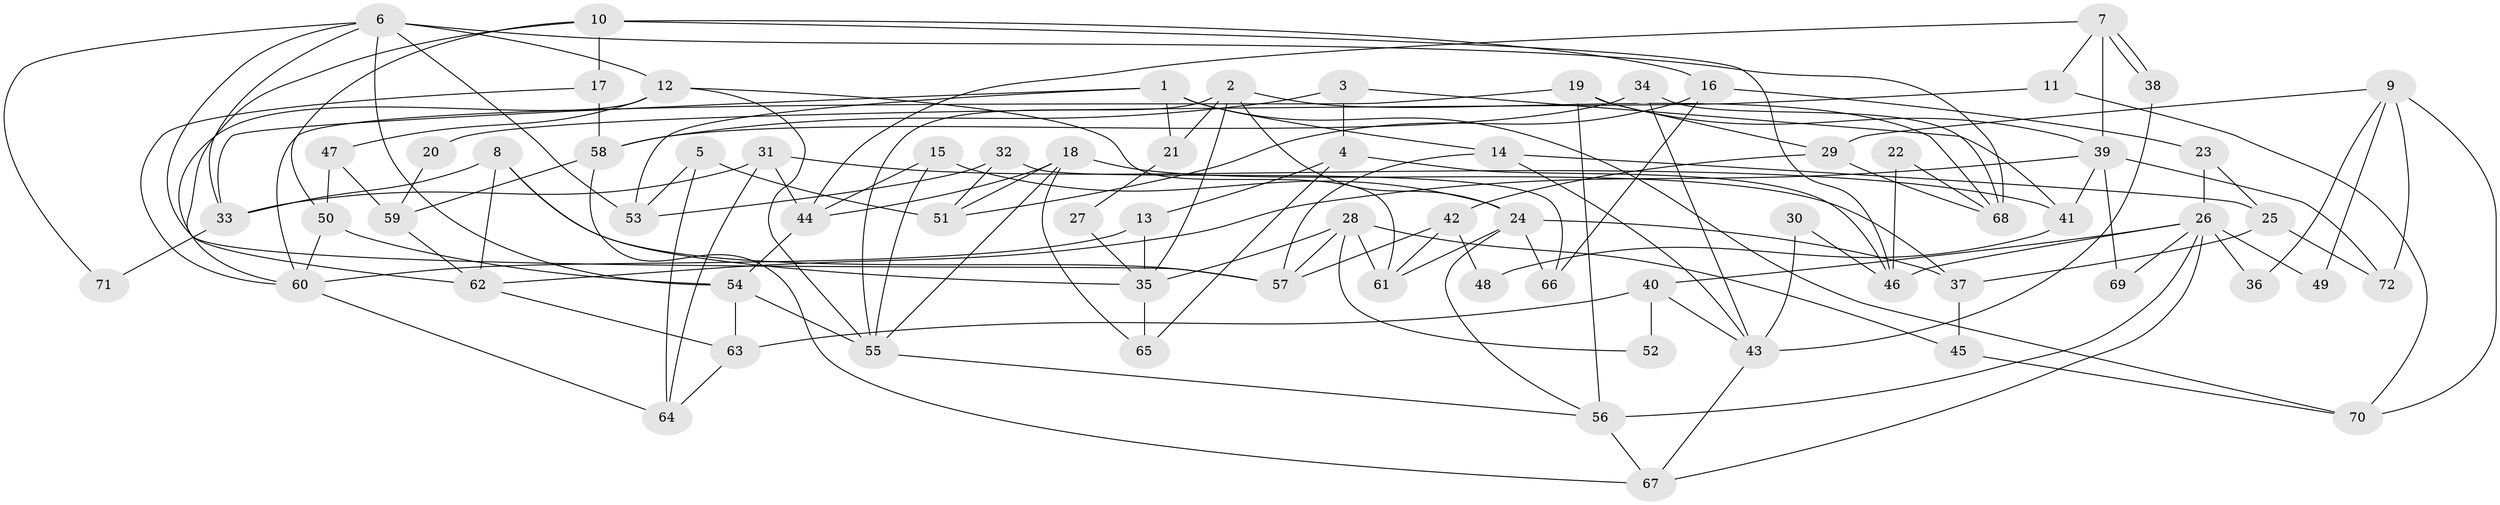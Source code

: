 // coarse degree distribution, {4: 0.09090909090909091, 3: 0.06818181818181818, 7: 0.11363636363636363, 5: 0.2727272727272727, 2: 0.1590909090909091, 8: 0.06818181818181818, 6: 0.18181818181818182, 9: 0.022727272727272728, 1: 0.022727272727272728}
// Generated by graph-tools (version 1.1) at 2025/37/03/04/25 23:37:15]
// undirected, 72 vertices, 144 edges
graph export_dot {
  node [color=gray90,style=filled];
  1;
  2;
  3;
  4;
  5;
  6;
  7;
  8;
  9;
  10;
  11;
  12;
  13;
  14;
  15;
  16;
  17;
  18;
  19;
  20;
  21;
  22;
  23;
  24;
  25;
  26;
  27;
  28;
  29;
  30;
  31;
  32;
  33;
  34;
  35;
  36;
  37;
  38;
  39;
  40;
  41;
  42;
  43;
  44;
  45;
  46;
  47;
  48;
  49;
  50;
  51;
  52;
  53;
  54;
  55;
  56;
  57;
  58;
  59;
  60;
  61;
  62;
  63;
  64;
  65;
  66;
  67;
  68;
  69;
  70;
  71;
  72;
  1 -- 14;
  1 -- 33;
  1 -- 21;
  1 -- 53;
  1 -- 70;
  2 -- 35;
  2 -- 55;
  2 -- 21;
  2 -- 24;
  2 -- 68;
  3 -- 41;
  3 -- 58;
  3 -- 4;
  4 -- 65;
  4 -- 13;
  4 -- 46;
  5 -- 51;
  5 -- 64;
  5 -- 53;
  6 -- 53;
  6 -- 54;
  6 -- 12;
  6 -- 33;
  6 -- 57;
  6 -- 68;
  6 -- 71;
  7 -- 38;
  7 -- 38;
  7 -- 44;
  7 -- 11;
  7 -- 39;
  8 -- 62;
  8 -- 35;
  8 -- 33;
  8 -- 57;
  9 -- 72;
  9 -- 29;
  9 -- 36;
  9 -- 49;
  9 -- 70;
  10 -- 16;
  10 -- 50;
  10 -- 17;
  10 -- 46;
  10 -- 62;
  11 -- 70;
  11 -- 20;
  12 -- 61;
  12 -- 47;
  12 -- 55;
  12 -- 60;
  13 -- 60;
  13 -- 35;
  14 -- 43;
  14 -- 57;
  14 -- 25;
  15 -- 24;
  15 -- 55;
  15 -- 44;
  16 -- 66;
  16 -- 23;
  16 -- 51;
  17 -- 58;
  17 -- 60;
  18 -- 55;
  18 -- 44;
  18 -- 37;
  18 -- 51;
  18 -- 65;
  19 -- 56;
  19 -- 60;
  19 -- 29;
  19 -- 39;
  20 -- 59;
  21 -- 27;
  22 -- 46;
  22 -- 68;
  23 -- 26;
  23 -- 25;
  24 -- 37;
  24 -- 56;
  24 -- 61;
  24 -- 66;
  25 -- 37;
  25 -- 72;
  26 -- 56;
  26 -- 46;
  26 -- 36;
  26 -- 40;
  26 -- 49;
  26 -- 67;
  26 -- 69;
  27 -- 35;
  28 -- 61;
  28 -- 57;
  28 -- 35;
  28 -- 45;
  28 -- 52;
  29 -- 68;
  29 -- 42;
  30 -- 46;
  30 -- 43;
  31 -- 64;
  31 -- 33;
  31 -- 41;
  31 -- 44;
  32 -- 51;
  32 -- 53;
  32 -- 66;
  33 -- 71;
  34 -- 58;
  34 -- 68;
  34 -- 43;
  35 -- 65;
  37 -- 45;
  38 -- 43;
  39 -- 41;
  39 -- 62;
  39 -- 69;
  39 -- 72;
  40 -- 63;
  40 -- 43;
  40 -- 52;
  41 -- 48;
  42 -- 57;
  42 -- 48;
  42 -- 61;
  43 -- 67;
  44 -- 54;
  45 -- 70;
  47 -- 50;
  47 -- 59;
  50 -- 54;
  50 -- 60;
  54 -- 55;
  54 -- 63;
  55 -- 56;
  56 -- 67;
  58 -- 59;
  58 -- 67;
  59 -- 62;
  60 -- 64;
  62 -- 63;
  63 -- 64;
}

